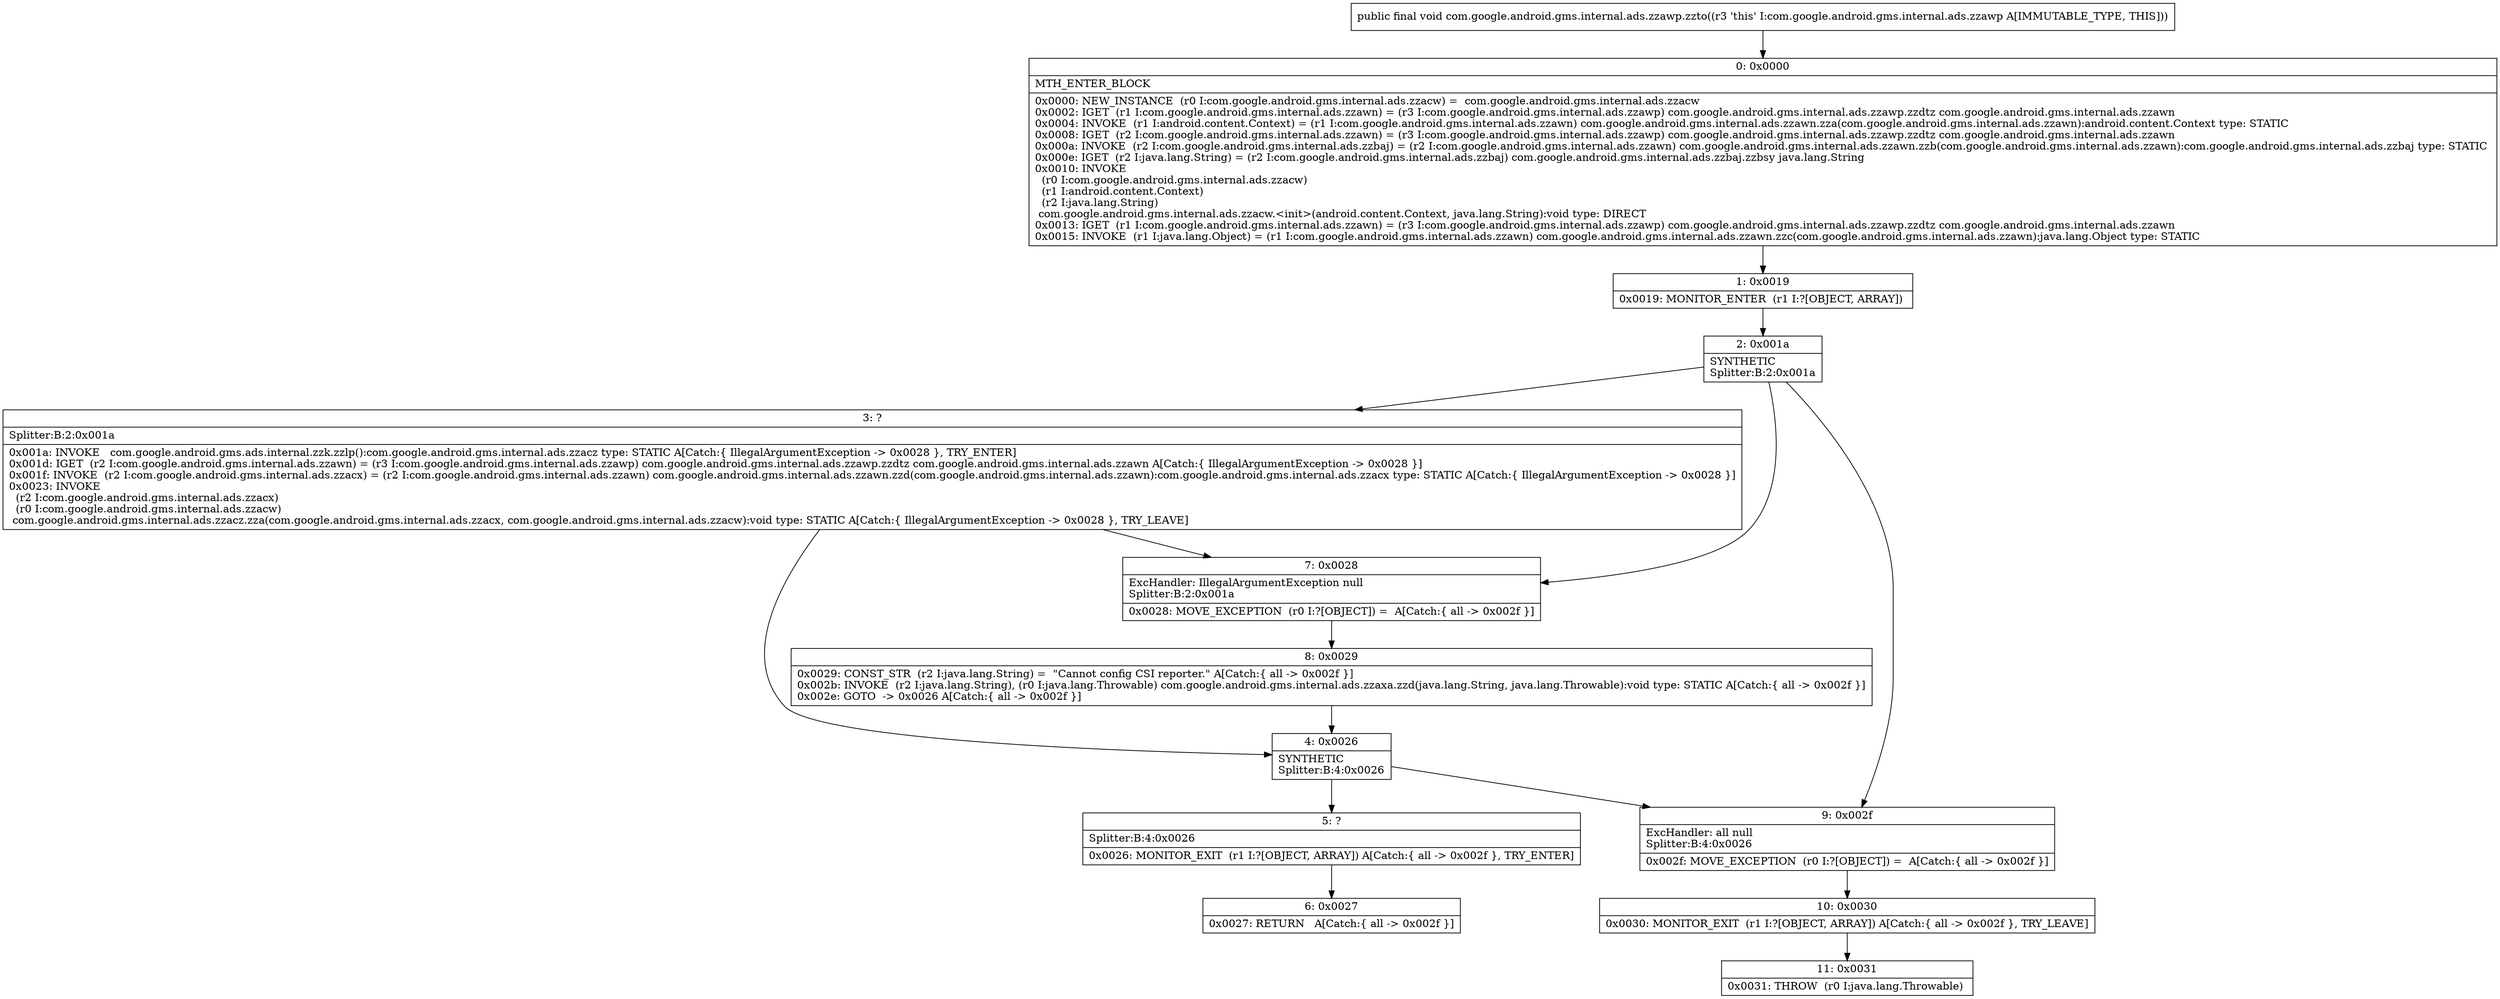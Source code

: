 digraph "CFG forcom.google.android.gms.internal.ads.zzawp.zzto()V" {
Node_0 [shape=record,label="{0\:\ 0x0000|MTH_ENTER_BLOCK\l|0x0000: NEW_INSTANCE  (r0 I:com.google.android.gms.internal.ads.zzacw) =  com.google.android.gms.internal.ads.zzacw \l0x0002: IGET  (r1 I:com.google.android.gms.internal.ads.zzawn) = (r3 I:com.google.android.gms.internal.ads.zzawp) com.google.android.gms.internal.ads.zzawp.zzdtz com.google.android.gms.internal.ads.zzawn \l0x0004: INVOKE  (r1 I:android.content.Context) = (r1 I:com.google.android.gms.internal.ads.zzawn) com.google.android.gms.internal.ads.zzawn.zza(com.google.android.gms.internal.ads.zzawn):android.content.Context type: STATIC \l0x0008: IGET  (r2 I:com.google.android.gms.internal.ads.zzawn) = (r3 I:com.google.android.gms.internal.ads.zzawp) com.google.android.gms.internal.ads.zzawp.zzdtz com.google.android.gms.internal.ads.zzawn \l0x000a: INVOKE  (r2 I:com.google.android.gms.internal.ads.zzbaj) = (r2 I:com.google.android.gms.internal.ads.zzawn) com.google.android.gms.internal.ads.zzawn.zzb(com.google.android.gms.internal.ads.zzawn):com.google.android.gms.internal.ads.zzbaj type: STATIC \l0x000e: IGET  (r2 I:java.lang.String) = (r2 I:com.google.android.gms.internal.ads.zzbaj) com.google.android.gms.internal.ads.zzbaj.zzbsy java.lang.String \l0x0010: INVOKE  \l  (r0 I:com.google.android.gms.internal.ads.zzacw)\l  (r1 I:android.content.Context)\l  (r2 I:java.lang.String)\l com.google.android.gms.internal.ads.zzacw.\<init\>(android.content.Context, java.lang.String):void type: DIRECT \l0x0013: IGET  (r1 I:com.google.android.gms.internal.ads.zzawn) = (r3 I:com.google.android.gms.internal.ads.zzawp) com.google.android.gms.internal.ads.zzawp.zzdtz com.google.android.gms.internal.ads.zzawn \l0x0015: INVOKE  (r1 I:java.lang.Object) = (r1 I:com.google.android.gms.internal.ads.zzawn) com.google.android.gms.internal.ads.zzawn.zzc(com.google.android.gms.internal.ads.zzawn):java.lang.Object type: STATIC \l}"];
Node_1 [shape=record,label="{1\:\ 0x0019|0x0019: MONITOR_ENTER  (r1 I:?[OBJECT, ARRAY]) \l}"];
Node_2 [shape=record,label="{2\:\ 0x001a|SYNTHETIC\lSplitter:B:2:0x001a\l}"];
Node_3 [shape=record,label="{3\:\ ?|Splitter:B:2:0x001a\l|0x001a: INVOKE   com.google.android.gms.ads.internal.zzk.zzlp():com.google.android.gms.internal.ads.zzacz type: STATIC A[Catch:\{ IllegalArgumentException \-\> 0x0028 \}, TRY_ENTER]\l0x001d: IGET  (r2 I:com.google.android.gms.internal.ads.zzawn) = (r3 I:com.google.android.gms.internal.ads.zzawp) com.google.android.gms.internal.ads.zzawp.zzdtz com.google.android.gms.internal.ads.zzawn A[Catch:\{ IllegalArgumentException \-\> 0x0028 \}]\l0x001f: INVOKE  (r2 I:com.google.android.gms.internal.ads.zzacx) = (r2 I:com.google.android.gms.internal.ads.zzawn) com.google.android.gms.internal.ads.zzawn.zzd(com.google.android.gms.internal.ads.zzawn):com.google.android.gms.internal.ads.zzacx type: STATIC A[Catch:\{ IllegalArgumentException \-\> 0x0028 \}]\l0x0023: INVOKE  \l  (r2 I:com.google.android.gms.internal.ads.zzacx)\l  (r0 I:com.google.android.gms.internal.ads.zzacw)\l com.google.android.gms.internal.ads.zzacz.zza(com.google.android.gms.internal.ads.zzacx, com.google.android.gms.internal.ads.zzacw):void type: STATIC A[Catch:\{ IllegalArgumentException \-\> 0x0028 \}, TRY_LEAVE]\l}"];
Node_4 [shape=record,label="{4\:\ 0x0026|SYNTHETIC\lSplitter:B:4:0x0026\l}"];
Node_5 [shape=record,label="{5\:\ ?|Splitter:B:4:0x0026\l|0x0026: MONITOR_EXIT  (r1 I:?[OBJECT, ARRAY]) A[Catch:\{ all \-\> 0x002f \}, TRY_ENTER]\l}"];
Node_6 [shape=record,label="{6\:\ 0x0027|0x0027: RETURN   A[Catch:\{ all \-\> 0x002f \}]\l}"];
Node_7 [shape=record,label="{7\:\ 0x0028|ExcHandler: IllegalArgumentException null\lSplitter:B:2:0x001a\l|0x0028: MOVE_EXCEPTION  (r0 I:?[OBJECT]) =  A[Catch:\{ all \-\> 0x002f \}]\l}"];
Node_8 [shape=record,label="{8\:\ 0x0029|0x0029: CONST_STR  (r2 I:java.lang.String) =  \"Cannot config CSI reporter.\" A[Catch:\{ all \-\> 0x002f \}]\l0x002b: INVOKE  (r2 I:java.lang.String), (r0 I:java.lang.Throwable) com.google.android.gms.internal.ads.zzaxa.zzd(java.lang.String, java.lang.Throwable):void type: STATIC A[Catch:\{ all \-\> 0x002f \}]\l0x002e: GOTO  \-\> 0x0026 A[Catch:\{ all \-\> 0x002f \}]\l}"];
Node_9 [shape=record,label="{9\:\ 0x002f|ExcHandler: all null\lSplitter:B:4:0x0026\l|0x002f: MOVE_EXCEPTION  (r0 I:?[OBJECT]) =  A[Catch:\{ all \-\> 0x002f \}]\l}"];
Node_10 [shape=record,label="{10\:\ 0x0030|0x0030: MONITOR_EXIT  (r1 I:?[OBJECT, ARRAY]) A[Catch:\{ all \-\> 0x002f \}, TRY_LEAVE]\l}"];
Node_11 [shape=record,label="{11\:\ 0x0031|0x0031: THROW  (r0 I:java.lang.Throwable) \l}"];
MethodNode[shape=record,label="{public final void com.google.android.gms.internal.ads.zzawp.zzto((r3 'this' I:com.google.android.gms.internal.ads.zzawp A[IMMUTABLE_TYPE, THIS])) }"];
MethodNode -> Node_0;
Node_0 -> Node_1;
Node_1 -> Node_2;
Node_2 -> Node_3;
Node_2 -> Node_7;
Node_2 -> Node_9;
Node_3 -> Node_4;
Node_3 -> Node_7;
Node_4 -> Node_5;
Node_4 -> Node_9;
Node_5 -> Node_6;
Node_7 -> Node_8;
Node_8 -> Node_4;
Node_9 -> Node_10;
Node_10 -> Node_11;
}

